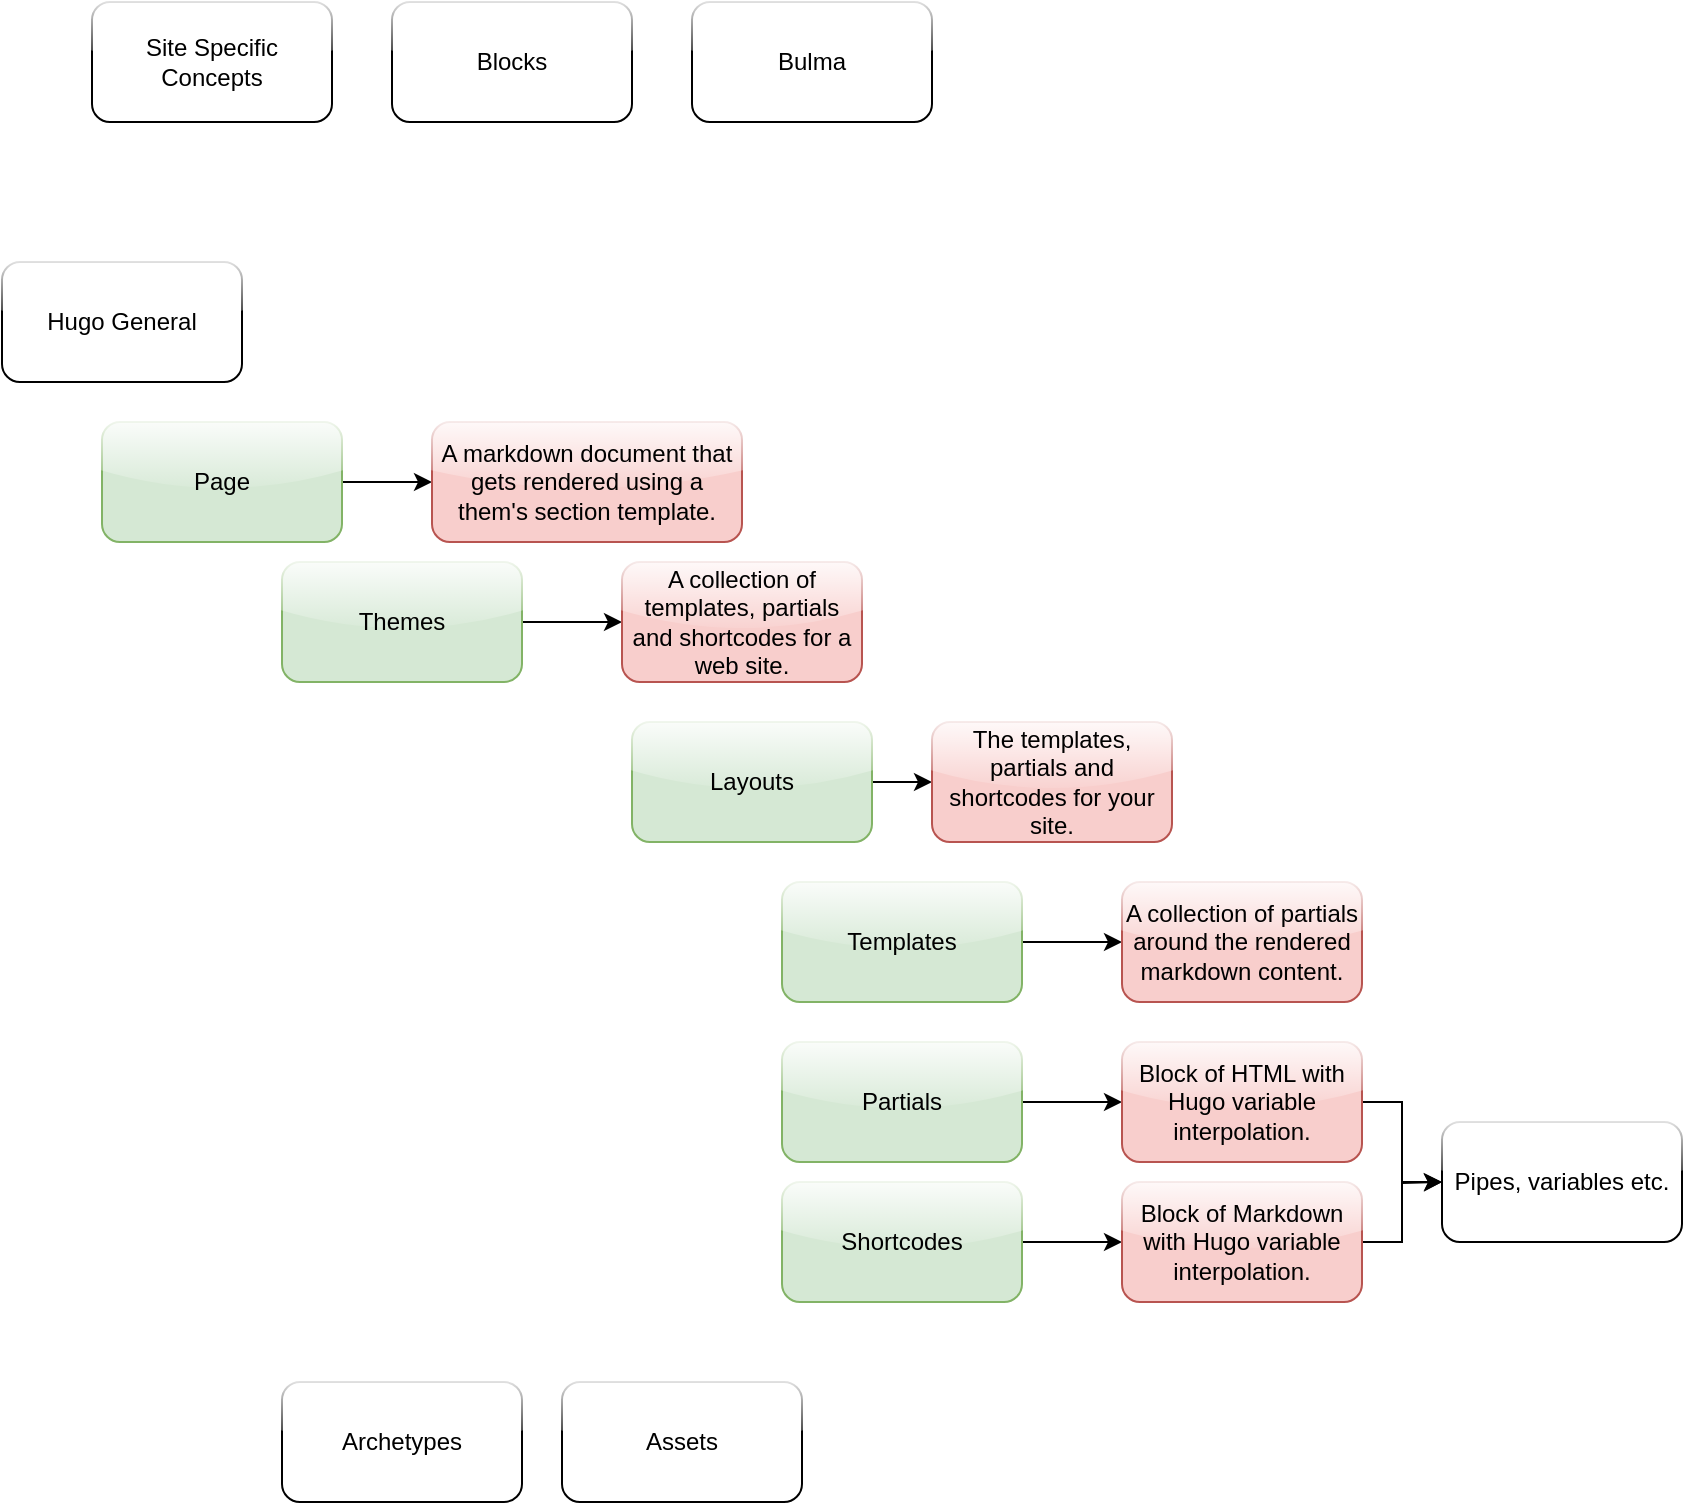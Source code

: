 <mxfile version="19.0.2" type="device"><diagram id="PJeD24q1SB6qNLm8efYH" name="Page-1"><mxGraphModel dx="1673" dy="1008" grid="1" gridSize="10" guides="1" tooltips="1" connect="1" arrows="1" fold="1" page="1" pageScale="1" pageWidth="850" pageHeight="1100" math="0" shadow="0"><root><mxCell id="0"/><mxCell id="1" parent="0"/><mxCell id="iT9uZbEKs0kPcpG4517V-1" value="Hugo General" style="rounded=1;whiteSpace=wrap;html=1;glass=1;" parent="1" vertex="1"><mxGeometry x="10" y="240" width="120" height="60" as="geometry"/></mxCell><mxCell id="0NoSgquyS7-cRWsoFyyx-8" style="edgeStyle=orthogonalEdgeStyle;rounded=0;orthogonalLoop=1;jettySize=auto;html=1;" edge="1" parent="1" source="iT9uZbEKs0kPcpG4517V-2" target="0NoSgquyS7-cRWsoFyyx-6"><mxGeometry relative="1" as="geometry"/></mxCell><mxCell id="iT9uZbEKs0kPcpG4517V-2" value="Templates" style="rounded=1;whiteSpace=wrap;html=1;glass=1;fillColor=#d5e8d4;strokeColor=#82b366;" parent="1" vertex="1"><mxGeometry x="400" y="550" width="120" height="60" as="geometry"/></mxCell><mxCell id="0NoSgquyS7-cRWsoFyyx-5" style="edgeStyle=orthogonalEdgeStyle;rounded=0;orthogonalLoop=1;jettySize=auto;html=1;entryX=0;entryY=0.5;entryDx=0;entryDy=0;" edge="1" parent="1" source="iT9uZbEKs0kPcpG4517V-3" target="0NoSgquyS7-cRWsoFyyx-4"><mxGeometry relative="1" as="geometry"/></mxCell><mxCell id="iT9uZbEKs0kPcpG4517V-3" value="Shortcodes" style="rounded=1;whiteSpace=wrap;html=1;glass=1;fillColor=#d5e8d4;strokeColor=#82b366;" parent="1" vertex="1"><mxGeometry x="400" y="700" width="120" height="60" as="geometry"/></mxCell><mxCell id="0NoSgquyS7-cRWsoFyyx-3" style="edgeStyle=orthogonalEdgeStyle;rounded=0;orthogonalLoop=1;jettySize=auto;html=1;" edge="1" parent="1" source="iT9uZbEKs0kPcpG4517V-4" target="0NoSgquyS7-cRWsoFyyx-2"><mxGeometry relative="1" as="geometry"/></mxCell><mxCell id="iT9uZbEKs0kPcpG4517V-4" value="Partials" style="rounded=1;whiteSpace=wrap;html=1;glass=1;fillColor=#d5e8d4;strokeColor=#82b366;" parent="1" vertex="1"><mxGeometry x="400" y="630" width="120" height="60" as="geometry"/></mxCell><mxCell id="iT9uZbEKs0kPcpG4517V-5" value="Pipes, variables etc." style="rounded=1;whiteSpace=wrap;html=1;glass=1;" parent="1" vertex="1"><mxGeometry x="730" y="670" width="120" height="60" as="geometry"/></mxCell><mxCell id="iT9uZbEKs0kPcpG4517V-6" value="Site Specific Concepts" style="rounded=1;whiteSpace=wrap;html=1;glass=1;" parent="1" vertex="1"><mxGeometry x="55" y="110" width="120" height="60" as="geometry"/></mxCell><mxCell id="iT9uZbEKs0kPcpG4517V-7" value="Blocks" style="rounded=1;whiteSpace=wrap;html=1;glass=1;" parent="1" vertex="1"><mxGeometry x="205" y="110" width="120" height="60" as="geometry"/></mxCell><mxCell id="0NoSgquyS7-cRWsoFyyx-12" style="edgeStyle=orthogonalEdgeStyle;rounded=0;orthogonalLoop=1;jettySize=auto;html=1;" edge="1" parent="1" source="iT9uZbEKs0kPcpG4517V-8" target="0NoSgquyS7-cRWsoFyyx-11"><mxGeometry relative="1" as="geometry"/></mxCell><mxCell id="iT9uZbEKs0kPcpG4517V-8" value="Themes" style="rounded=1;whiteSpace=wrap;html=1;glass=1;fillColor=#d5e8d4;strokeColor=#82b366;" parent="1" vertex="1"><mxGeometry x="150" y="390" width="120" height="60" as="geometry"/></mxCell><mxCell id="iT9uZbEKs0kPcpG4517V-9" value="Archetypes&lt;span style=&quot;color: rgba(0, 0, 0, 0); font-family: monospace; font-size: 0px; text-align: start;&quot;&gt;%3CmxGraphModel%3E%3Croot%3E%3CmxCell%20id%3D%220%22%2F%3E%3CmxCell%20id%3D%221%22%20parent%3D%220%22%2F%3E%3CmxCell%20id%3D%222%22%20value%3D%22Blocks%22%20style%3D%22rounded%3D1%3BwhiteSpace%3Dwrap%3Bhtml%3D1%3Bglass%3D1%3B%22%20vertex%3D%221%22%20parent%3D%221%22%3E%3CmxGeometry%20x%3D%22400%22%20y%3D%22120%22%20width%3D%22120%22%20height%3D%2260%22%20as%3D%22geometry%22%2F%3E%3C%2FmxCell%3E%3C%2Froot%3E%3C%2FmxGraphModel%3E&lt;/span&gt;" style="rounded=1;whiteSpace=wrap;html=1;glass=1;" parent="1" vertex="1"><mxGeometry x="150" y="800" width="120" height="60" as="geometry"/></mxCell><mxCell id="iT9uZbEKs0kPcpG4517V-10" value="Assets" style="rounded=1;whiteSpace=wrap;html=1;glass=1;" parent="1" vertex="1"><mxGeometry x="290" y="800" width="120" height="60" as="geometry"/></mxCell><mxCell id="0NoSgquyS7-cRWsoFyyx-14" style="edgeStyle=orthogonalEdgeStyle;rounded=0;orthogonalLoop=1;jettySize=auto;html=1;" edge="1" parent="1" source="iT9uZbEKs0kPcpG4517V-11" target="0NoSgquyS7-cRWsoFyyx-13"><mxGeometry relative="1" as="geometry"/></mxCell><mxCell id="iT9uZbEKs0kPcpG4517V-11" value="Layouts" style="rounded=1;whiteSpace=wrap;html=1;glass=1;fillColor=#d5e8d4;strokeColor=#82b366;" parent="1" vertex="1"><mxGeometry x="325" y="470" width="120" height="60" as="geometry"/></mxCell><mxCell id="0NoSgquyS7-cRWsoFyyx-1" value="Bulma" style="rounded=1;whiteSpace=wrap;html=1;glass=1;" vertex="1" parent="1"><mxGeometry x="355" y="110" width="120" height="60" as="geometry"/></mxCell><mxCell id="0NoSgquyS7-cRWsoFyyx-15" style="edgeStyle=orthogonalEdgeStyle;rounded=0;orthogonalLoop=1;jettySize=auto;html=1;entryX=0;entryY=0.5;entryDx=0;entryDy=0;" edge="1" parent="1" source="0NoSgquyS7-cRWsoFyyx-2" target="iT9uZbEKs0kPcpG4517V-5"><mxGeometry relative="1" as="geometry"/></mxCell><mxCell id="0NoSgquyS7-cRWsoFyyx-2" value="Block of HTML with Hugo variable interpolation." style="rounded=1;whiteSpace=wrap;html=1;glass=1;fillColor=#f8cecc;strokeColor=#b85450;" vertex="1" parent="1"><mxGeometry x="570" y="630" width="120" height="60" as="geometry"/></mxCell><mxCell id="0NoSgquyS7-cRWsoFyyx-16" style="edgeStyle=orthogonalEdgeStyle;rounded=0;orthogonalLoop=1;jettySize=auto;html=1;" edge="1" parent="1" source="0NoSgquyS7-cRWsoFyyx-4"><mxGeometry relative="1" as="geometry"><mxPoint x="730" y="700" as="targetPoint"/></mxGeometry></mxCell><mxCell id="0NoSgquyS7-cRWsoFyyx-4" value="Block of Markdown with Hugo variable interpolation." style="rounded=1;whiteSpace=wrap;html=1;glass=1;fillColor=#f8cecc;strokeColor=#b85450;" vertex="1" parent="1"><mxGeometry x="570" y="700" width="120" height="60" as="geometry"/></mxCell><mxCell id="0NoSgquyS7-cRWsoFyyx-6" value="A collection of partials around the rendered markdown content." style="rounded=1;whiteSpace=wrap;html=1;glass=1;fillColor=#f8cecc;strokeColor=#b85450;" vertex="1" parent="1"><mxGeometry x="570" y="550" width="120" height="60" as="geometry"/></mxCell><mxCell id="0NoSgquyS7-cRWsoFyyx-10" style="edgeStyle=orthogonalEdgeStyle;rounded=0;orthogonalLoop=1;jettySize=auto;html=1;" edge="1" parent="1" source="0NoSgquyS7-cRWsoFyyx-7" target="0NoSgquyS7-cRWsoFyyx-9"><mxGeometry relative="1" as="geometry"/></mxCell><mxCell id="0NoSgquyS7-cRWsoFyyx-7" value="Page" style="rounded=1;whiteSpace=wrap;html=1;glass=1;fillColor=#d5e8d4;strokeColor=#82b366;" vertex="1" parent="1"><mxGeometry x="60" y="320" width="120" height="60" as="geometry"/></mxCell><mxCell id="0NoSgquyS7-cRWsoFyyx-9" value="A markdown document that gets rendered using a them's section template." style="rounded=1;whiteSpace=wrap;html=1;glass=1;fillColor=#f8cecc;strokeColor=#b85450;" vertex="1" parent="1"><mxGeometry x="225" y="320" width="155" height="60" as="geometry"/></mxCell><mxCell id="0NoSgquyS7-cRWsoFyyx-11" value="A collection of templates, partials and shortcodes for a web site." style="rounded=1;whiteSpace=wrap;html=1;glass=1;fillColor=#f8cecc;strokeColor=#b85450;" vertex="1" parent="1"><mxGeometry x="320" y="390" width="120" height="60" as="geometry"/></mxCell><mxCell id="0NoSgquyS7-cRWsoFyyx-13" value="The templates, partials and shortcodes for your site." style="rounded=1;whiteSpace=wrap;html=1;glass=1;fillColor=#f8cecc;strokeColor=#b85450;" vertex="1" parent="1"><mxGeometry x="475" y="470" width="120" height="60" as="geometry"/></mxCell></root></mxGraphModel></diagram></mxfile>